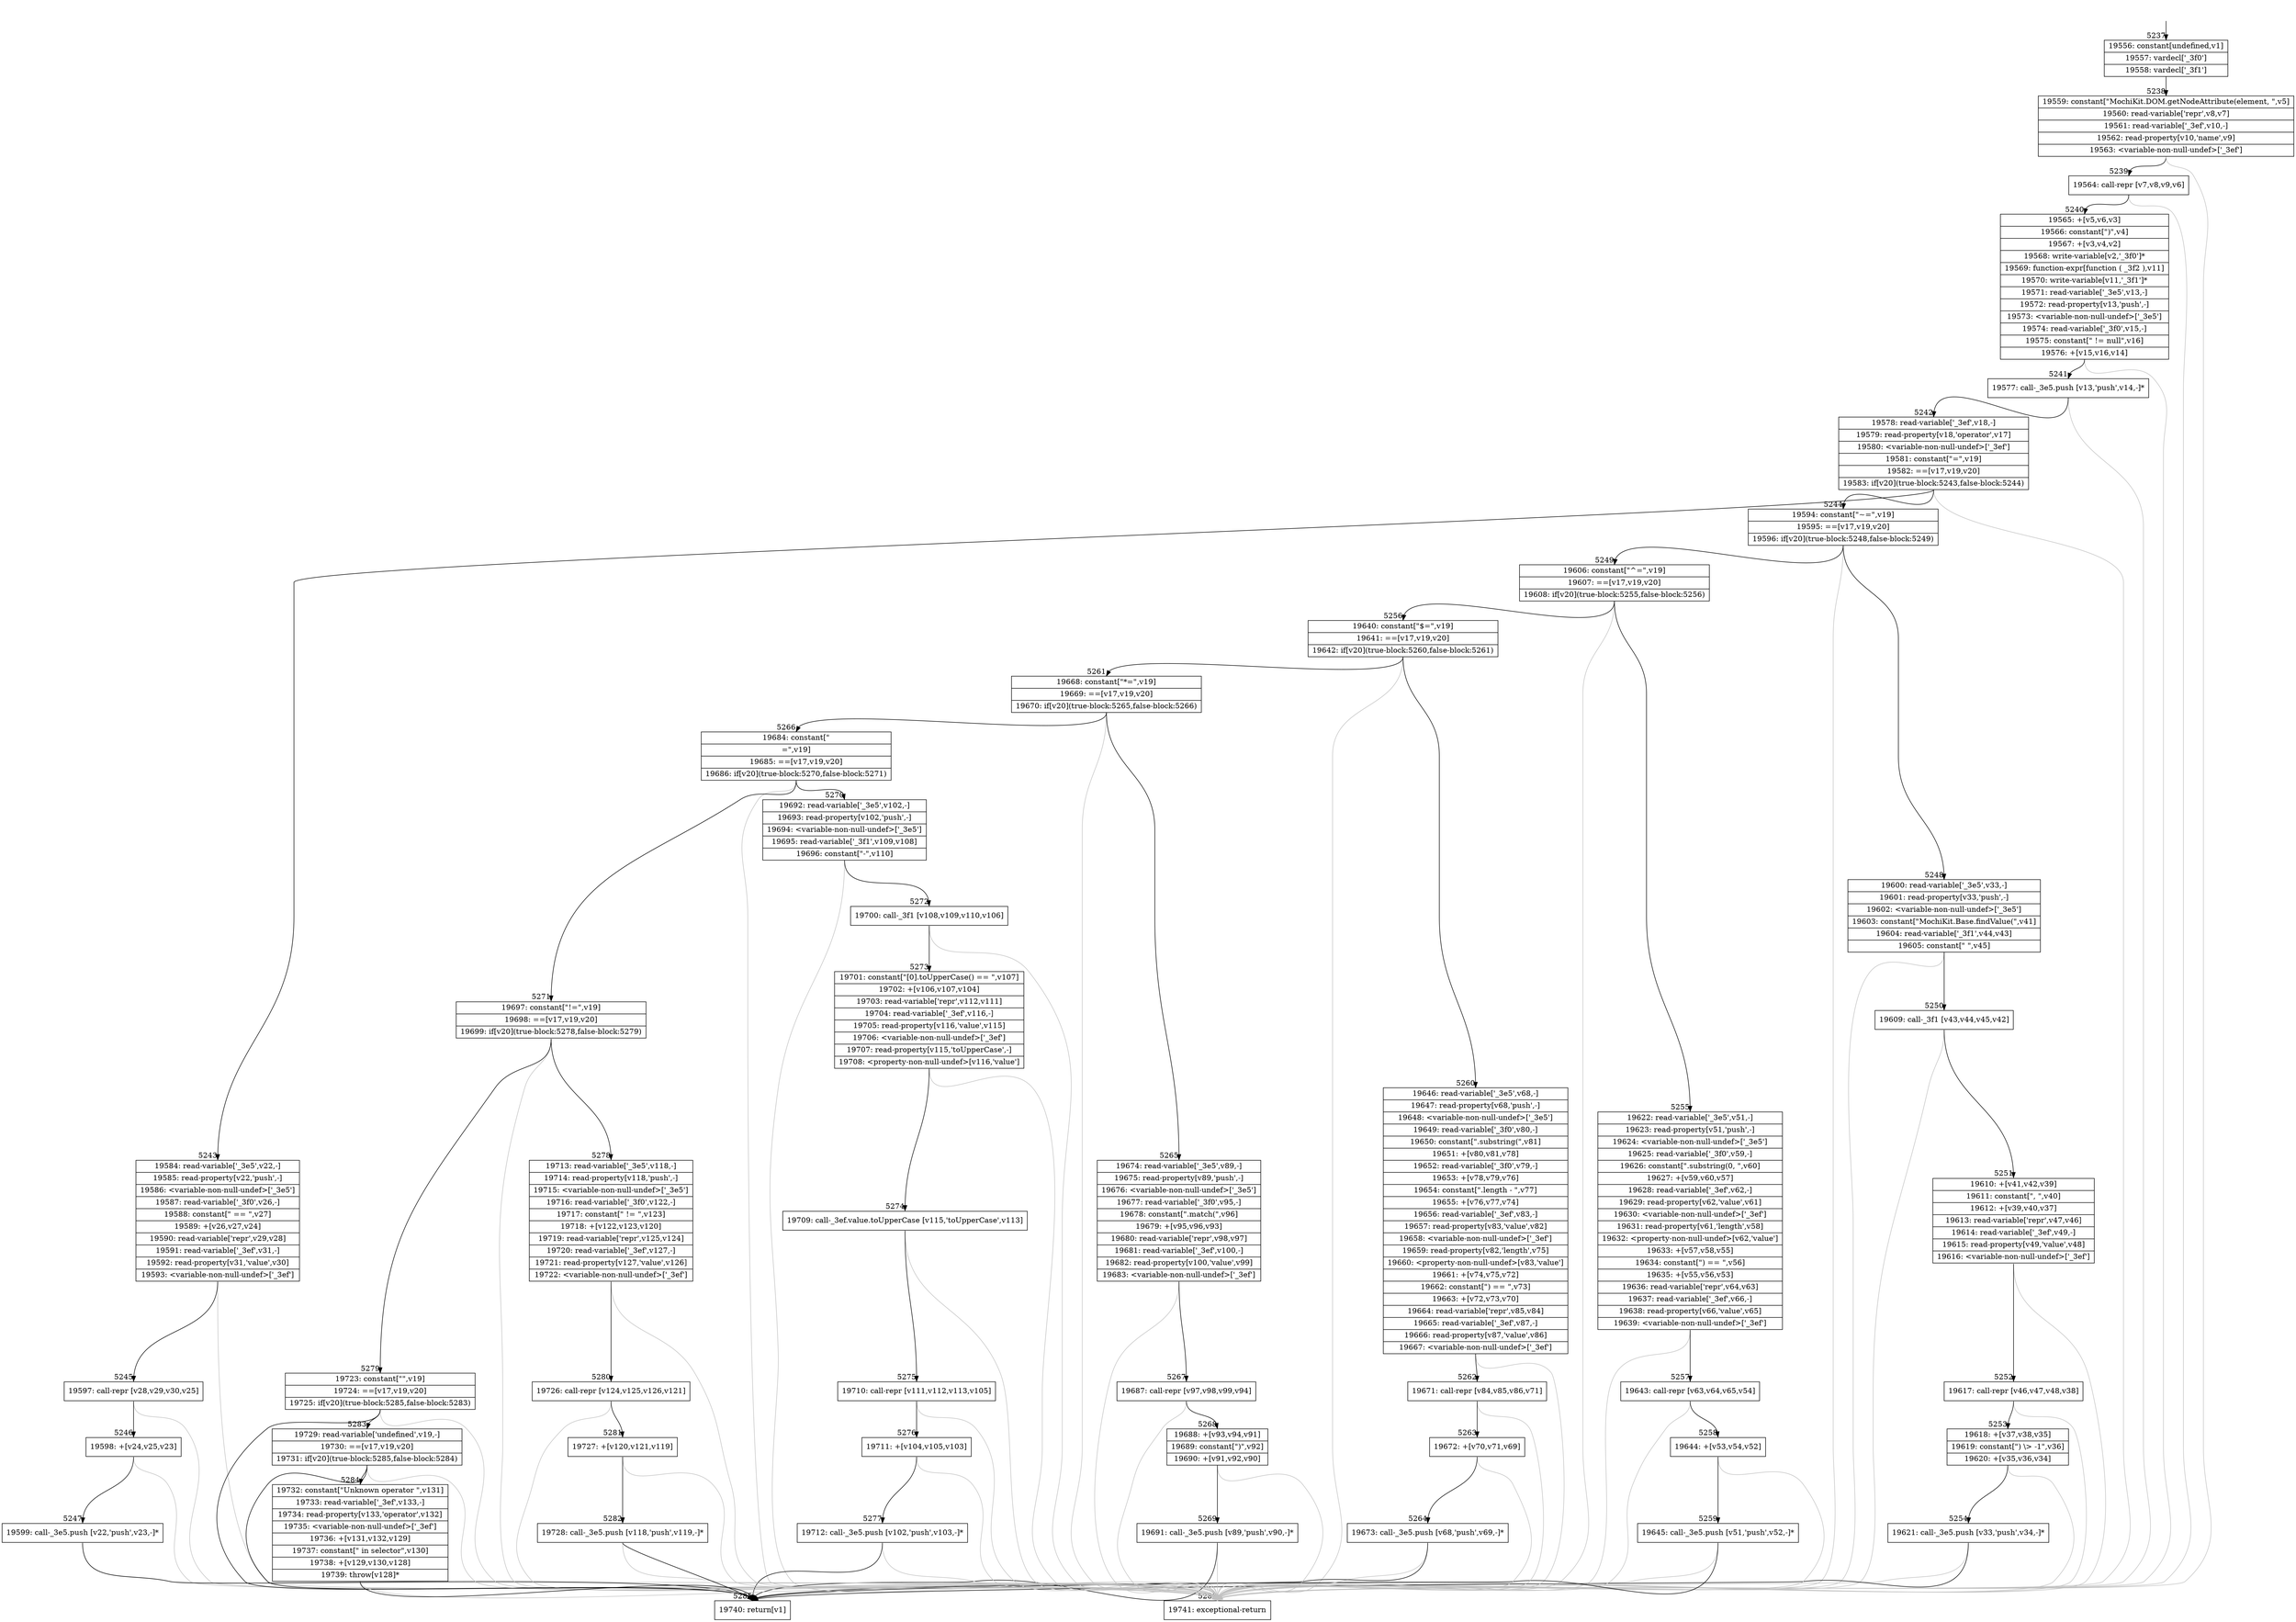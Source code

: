 digraph {
rankdir="TD"
BB_entry369[shape=none,label=""];
BB_entry369 -> BB5237 [tailport=s, headport=n, headlabel="    5237"]
BB5237 [shape=record label="{19556: constant[undefined,v1]|19557: vardecl['_3f0']|19558: vardecl['_3f1']}" ] 
BB5237 -> BB5238 [tailport=s, headport=n, headlabel="      5238"]
BB5238 [shape=record label="{19559: constant[\"MochiKit.DOM.getNodeAttribute(element, \",v5]|19560: read-variable['repr',v8,v7]|19561: read-variable['_3ef',v10,-]|19562: read-property[v10,'name',v9]|19563: \<variable-non-null-undef\>['_3ef']}" ] 
BB5238 -> BB5239 [tailport=s, headport=n, headlabel="      5239"]
BB5238 -> BB5286 [tailport=s, headport=n, color=gray, headlabel="      5286"]
BB5239 [shape=record label="{19564: call-repr [v7,v8,v9,v6]}" ] 
BB5239 -> BB5240 [tailport=s, headport=n, headlabel="      5240"]
BB5239 -> BB5286 [tailport=s, headport=n, color=gray]
BB5240 [shape=record label="{19565: +[v5,v6,v3]|19566: constant[\")\",v4]|19567: +[v3,v4,v2]|19568: write-variable[v2,'_3f0']*|19569: function-expr[function ( _3f2 ),v11]|19570: write-variable[v11,'_3f1']*|19571: read-variable['_3e5',v13,-]|19572: read-property[v13,'push',-]|19573: \<variable-non-null-undef\>['_3e5']|19574: read-variable['_3f0',v15,-]|19575: constant[\" != null\",v16]|19576: +[v15,v16,v14]}" ] 
BB5240 -> BB5241 [tailport=s, headport=n, headlabel="      5241"]
BB5240 -> BB5286 [tailport=s, headport=n, color=gray]
BB5241 [shape=record label="{19577: call-_3e5.push [v13,'push',v14,-]*}" ] 
BB5241 -> BB5242 [tailport=s, headport=n, headlabel="      5242"]
BB5241 -> BB5286 [tailport=s, headport=n, color=gray]
BB5242 [shape=record label="{19578: read-variable['_3ef',v18,-]|19579: read-property[v18,'operator',v17]|19580: \<variable-non-null-undef\>['_3ef']|19581: constant[\"=\",v19]|19582: ==[v17,v19,v20]|19583: if[v20](true-block:5243,false-block:5244)}" ] 
BB5242 -> BB5243 [tailport=s, headport=n, headlabel="      5243"]
BB5242 -> BB5244 [tailport=s, headport=n, headlabel="      5244"]
BB5242 -> BB5286 [tailport=s, headport=n, color=gray]
BB5243 [shape=record label="{19584: read-variable['_3e5',v22,-]|19585: read-property[v22,'push',-]|19586: \<variable-non-null-undef\>['_3e5']|19587: read-variable['_3f0',v26,-]|19588: constant[\" == \",v27]|19589: +[v26,v27,v24]|19590: read-variable['repr',v29,v28]|19591: read-variable['_3ef',v31,-]|19592: read-property[v31,'value',v30]|19593: \<variable-non-null-undef\>['_3ef']}" ] 
BB5243 -> BB5245 [tailport=s, headport=n, headlabel="      5245"]
BB5243 -> BB5286 [tailport=s, headport=n, color=gray]
BB5244 [shape=record label="{19594: constant[\"~=\",v19]|19595: ==[v17,v19,v20]|19596: if[v20](true-block:5248,false-block:5249)}" ] 
BB5244 -> BB5248 [tailport=s, headport=n, headlabel="      5248"]
BB5244 -> BB5249 [tailport=s, headport=n, headlabel="      5249"]
BB5244 -> BB5286 [tailport=s, headport=n, color=gray]
BB5245 [shape=record label="{19597: call-repr [v28,v29,v30,v25]}" ] 
BB5245 -> BB5246 [tailport=s, headport=n, headlabel="      5246"]
BB5245 -> BB5286 [tailport=s, headport=n, color=gray]
BB5246 [shape=record label="{19598: +[v24,v25,v23]}" ] 
BB5246 -> BB5247 [tailport=s, headport=n, headlabel="      5247"]
BB5246 -> BB5286 [tailport=s, headport=n, color=gray]
BB5247 [shape=record label="{19599: call-_3e5.push [v22,'push',v23,-]*}" ] 
BB5247 -> BB5285 [tailport=s, headport=n, headlabel="      5285"]
BB5247 -> BB5286 [tailport=s, headport=n, color=gray]
BB5248 [shape=record label="{19600: read-variable['_3e5',v33,-]|19601: read-property[v33,'push',-]|19602: \<variable-non-null-undef\>['_3e5']|19603: constant[\"MochiKit.Base.findValue(\",v41]|19604: read-variable['_3f1',v44,v43]|19605: constant[\" \",v45]}" ] 
BB5248 -> BB5250 [tailport=s, headport=n, headlabel="      5250"]
BB5248 -> BB5286 [tailport=s, headport=n, color=gray]
BB5249 [shape=record label="{19606: constant[\"^=\",v19]|19607: ==[v17,v19,v20]|19608: if[v20](true-block:5255,false-block:5256)}" ] 
BB5249 -> BB5255 [tailport=s, headport=n, headlabel="      5255"]
BB5249 -> BB5256 [tailport=s, headport=n, headlabel="      5256"]
BB5249 -> BB5286 [tailport=s, headport=n, color=gray]
BB5250 [shape=record label="{19609: call-_3f1 [v43,v44,v45,v42]}" ] 
BB5250 -> BB5251 [tailport=s, headport=n, headlabel="      5251"]
BB5250 -> BB5286 [tailport=s, headport=n, color=gray]
BB5251 [shape=record label="{19610: +[v41,v42,v39]|19611: constant[\", \",v40]|19612: +[v39,v40,v37]|19613: read-variable['repr',v47,v46]|19614: read-variable['_3ef',v49,-]|19615: read-property[v49,'value',v48]|19616: \<variable-non-null-undef\>['_3ef']}" ] 
BB5251 -> BB5252 [tailport=s, headport=n, headlabel="      5252"]
BB5251 -> BB5286 [tailport=s, headport=n, color=gray]
BB5252 [shape=record label="{19617: call-repr [v46,v47,v48,v38]}" ] 
BB5252 -> BB5253 [tailport=s, headport=n, headlabel="      5253"]
BB5252 -> BB5286 [tailport=s, headport=n, color=gray]
BB5253 [shape=record label="{19618: +[v37,v38,v35]|19619: constant[\") \\\> -1\",v36]|19620: +[v35,v36,v34]}" ] 
BB5253 -> BB5254 [tailport=s, headport=n, headlabel="      5254"]
BB5253 -> BB5286 [tailport=s, headport=n, color=gray]
BB5254 [shape=record label="{19621: call-_3e5.push [v33,'push',v34,-]*}" ] 
BB5254 -> BB5285 [tailport=s, headport=n]
BB5254 -> BB5286 [tailport=s, headport=n, color=gray]
BB5255 [shape=record label="{19622: read-variable['_3e5',v51,-]|19623: read-property[v51,'push',-]|19624: \<variable-non-null-undef\>['_3e5']|19625: read-variable['_3f0',v59,-]|19626: constant[\".substring(0, \",v60]|19627: +[v59,v60,v57]|19628: read-variable['_3ef',v62,-]|19629: read-property[v62,'value',v61]|19630: \<variable-non-null-undef\>['_3ef']|19631: read-property[v61,'length',v58]|19632: \<property-non-null-undef\>[v62,'value']|19633: +[v57,v58,v55]|19634: constant[\") == \",v56]|19635: +[v55,v56,v53]|19636: read-variable['repr',v64,v63]|19637: read-variable['_3ef',v66,-]|19638: read-property[v66,'value',v65]|19639: \<variable-non-null-undef\>['_3ef']}" ] 
BB5255 -> BB5257 [tailport=s, headport=n, headlabel="      5257"]
BB5255 -> BB5286 [tailport=s, headport=n, color=gray]
BB5256 [shape=record label="{19640: constant[\"$=\",v19]|19641: ==[v17,v19,v20]|19642: if[v20](true-block:5260,false-block:5261)}" ] 
BB5256 -> BB5260 [tailport=s, headport=n, headlabel="      5260"]
BB5256 -> BB5261 [tailport=s, headport=n, headlabel="      5261"]
BB5256 -> BB5286 [tailport=s, headport=n, color=gray]
BB5257 [shape=record label="{19643: call-repr [v63,v64,v65,v54]}" ] 
BB5257 -> BB5258 [tailport=s, headport=n, headlabel="      5258"]
BB5257 -> BB5286 [tailport=s, headport=n, color=gray]
BB5258 [shape=record label="{19644: +[v53,v54,v52]}" ] 
BB5258 -> BB5259 [tailport=s, headport=n, headlabel="      5259"]
BB5258 -> BB5286 [tailport=s, headport=n, color=gray]
BB5259 [shape=record label="{19645: call-_3e5.push [v51,'push',v52,-]*}" ] 
BB5259 -> BB5285 [tailport=s, headport=n]
BB5259 -> BB5286 [tailport=s, headport=n, color=gray]
BB5260 [shape=record label="{19646: read-variable['_3e5',v68,-]|19647: read-property[v68,'push',-]|19648: \<variable-non-null-undef\>['_3e5']|19649: read-variable['_3f0',v80,-]|19650: constant[\".substring(\",v81]|19651: +[v80,v81,v78]|19652: read-variable['_3f0',v79,-]|19653: +[v78,v79,v76]|19654: constant[\".length - \",v77]|19655: +[v76,v77,v74]|19656: read-variable['_3ef',v83,-]|19657: read-property[v83,'value',v82]|19658: \<variable-non-null-undef\>['_3ef']|19659: read-property[v82,'length',v75]|19660: \<property-non-null-undef\>[v83,'value']|19661: +[v74,v75,v72]|19662: constant[\") == \",v73]|19663: +[v72,v73,v70]|19664: read-variable['repr',v85,v84]|19665: read-variable['_3ef',v87,-]|19666: read-property[v87,'value',v86]|19667: \<variable-non-null-undef\>['_3ef']}" ] 
BB5260 -> BB5262 [tailport=s, headport=n, headlabel="      5262"]
BB5260 -> BB5286 [tailport=s, headport=n, color=gray]
BB5261 [shape=record label="{19668: constant[\"*=\",v19]|19669: ==[v17,v19,v20]|19670: if[v20](true-block:5265,false-block:5266)}" ] 
BB5261 -> BB5265 [tailport=s, headport=n, headlabel="      5265"]
BB5261 -> BB5266 [tailport=s, headport=n, headlabel="      5266"]
BB5261 -> BB5286 [tailport=s, headport=n, color=gray]
BB5262 [shape=record label="{19671: call-repr [v84,v85,v86,v71]}" ] 
BB5262 -> BB5263 [tailport=s, headport=n, headlabel="      5263"]
BB5262 -> BB5286 [tailport=s, headport=n, color=gray]
BB5263 [shape=record label="{19672: +[v70,v71,v69]}" ] 
BB5263 -> BB5264 [tailport=s, headport=n, headlabel="      5264"]
BB5263 -> BB5286 [tailport=s, headport=n, color=gray]
BB5264 [shape=record label="{19673: call-_3e5.push [v68,'push',v69,-]*}" ] 
BB5264 -> BB5285 [tailport=s, headport=n]
BB5264 -> BB5286 [tailport=s, headport=n, color=gray]
BB5265 [shape=record label="{19674: read-variable['_3e5',v89,-]|19675: read-property[v89,'push',-]|19676: \<variable-non-null-undef\>['_3e5']|19677: read-variable['_3f0',v95,-]|19678: constant[\".match(\",v96]|19679: +[v95,v96,v93]|19680: read-variable['repr',v98,v97]|19681: read-variable['_3ef',v100,-]|19682: read-property[v100,'value',v99]|19683: \<variable-non-null-undef\>['_3ef']}" ] 
BB5265 -> BB5267 [tailport=s, headport=n, headlabel="      5267"]
BB5265 -> BB5286 [tailport=s, headport=n, color=gray]
BB5266 [shape=record label="{19684: constant[\"|=\",v19]|19685: ==[v17,v19,v20]|19686: if[v20](true-block:5270,false-block:5271)}" ] 
BB5266 -> BB5270 [tailport=s, headport=n, headlabel="      5270"]
BB5266 -> BB5271 [tailport=s, headport=n, headlabel="      5271"]
BB5266 -> BB5286 [tailport=s, headport=n, color=gray]
BB5267 [shape=record label="{19687: call-repr [v97,v98,v99,v94]}" ] 
BB5267 -> BB5268 [tailport=s, headport=n, headlabel="      5268"]
BB5267 -> BB5286 [tailport=s, headport=n, color=gray]
BB5268 [shape=record label="{19688: +[v93,v94,v91]|19689: constant[\")\",v92]|19690: +[v91,v92,v90]}" ] 
BB5268 -> BB5269 [tailport=s, headport=n, headlabel="      5269"]
BB5268 -> BB5286 [tailport=s, headport=n, color=gray]
BB5269 [shape=record label="{19691: call-_3e5.push [v89,'push',v90,-]*}" ] 
BB5269 -> BB5285 [tailport=s, headport=n]
BB5269 -> BB5286 [tailport=s, headport=n, color=gray]
BB5270 [shape=record label="{19692: read-variable['_3e5',v102,-]|19693: read-property[v102,'push',-]|19694: \<variable-non-null-undef\>['_3e5']|19695: read-variable['_3f1',v109,v108]|19696: constant[\"-\",v110]}" ] 
BB5270 -> BB5272 [tailport=s, headport=n, headlabel="      5272"]
BB5270 -> BB5286 [tailport=s, headport=n, color=gray]
BB5271 [shape=record label="{19697: constant[\"!=\",v19]|19698: ==[v17,v19,v20]|19699: if[v20](true-block:5278,false-block:5279)}" ] 
BB5271 -> BB5278 [tailport=s, headport=n, headlabel="      5278"]
BB5271 -> BB5279 [tailport=s, headport=n, headlabel="      5279"]
BB5271 -> BB5286 [tailport=s, headport=n, color=gray]
BB5272 [shape=record label="{19700: call-_3f1 [v108,v109,v110,v106]}" ] 
BB5272 -> BB5273 [tailport=s, headport=n, headlabel="      5273"]
BB5272 -> BB5286 [tailport=s, headport=n, color=gray]
BB5273 [shape=record label="{19701: constant[\"[0].toUpperCase() == \",v107]|19702: +[v106,v107,v104]|19703: read-variable['repr',v112,v111]|19704: read-variable['_3ef',v116,-]|19705: read-property[v116,'value',v115]|19706: \<variable-non-null-undef\>['_3ef']|19707: read-property[v115,'toUpperCase',-]|19708: \<property-non-null-undef\>[v116,'value']}" ] 
BB5273 -> BB5274 [tailport=s, headport=n, headlabel="      5274"]
BB5273 -> BB5286 [tailport=s, headport=n, color=gray]
BB5274 [shape=record label="{19709: call-_3ef.value.toUpperCase [v115,'toUpperCase',v113]}" ] 
BB5274 -> BB5275 [tailport=s, headport=n, headlabel="      5275"]
BB5274 -> BB5286 [tailport=s, headport=n, color=gray]
BB5275 [shape=record label="{19710: call-repr [v111,v112,v113,v105]}" ] 
BB5275 -> BB5276 [tailport=s, headport=n, headlabel="      5276"]
BB5275 -> BB5286 [tailport=s, headport=n, color=gray]
BB5276 [shape=record label="{19711: +[v104,v105,v103]}" ] 
BB5276 -> BB5277 [tailport=s, headport=n, headlabel="      5277"]
BB5276 -> BB5286 [tailport=s, headport=n, color=gray]
BB5277 [shape=record label="{19712: call-_3e5.push [v102,'push',v103,-]*}" ] 
BB5277 -> BB5285 [tailport=s, headport=n]
BB5277 -> BB5286 [tailport=s, headport=n, color=gray]
BB5278 [shape=record label="{19713: read-variable['_3e5',v118,-]|19714: read-property[v118,'push',-]|19715: \<variable-non-null-undef\>['_3e5']|19716: read-variable['_3f0',v122,-]|19717: constant[\" != \",v123]|19718: +[v122,v123,v120]|19719: read-variable['repr',v125,v124]|19720: read-variable['_3ef',v127,-]|19721: read-property[v127,'value',v126]|19722: \<variable-non-null-undef\>['_3ef']}" ] 
BB5278 -> BB5280 [tailport=s, headport=n, headlabel="      5280"]
BB5278 -> BB5286 [tailport=s, headport=n, color=gray]
BB5279 [shape=record label="{19723: constant[\"\",v19]|19724: ==[v17,v19,v20]|19725: if[v20](true-block:5285,false-block:5283)}" ] 
BB5279 -> BB5285 [tailport=s, headport=n]
BB5279 -> BB5283 [tailport=s, headport=n, headlabel="      5283"]
BB5279 -> BB5286 [tailport=s, headport=n, color=gray]
BB5280 [shape=record label="{19726: call-repr [v124,v125,v126,v121]}" ] 
BB5280 -> BB5281 [tailport=s, headport=n, headlabel="      5281"]
BB5280 -> BB5286 [tailport=s, headport=n, color=gray]
BB5281 [shape=record label="{19727: +[v120,v121,v119]}" ] 
BB5281 -> BB5282 [tailport=s, headport=n, headlabel="      5282"]
BB5281 -> BB5286 [tailport=s, headport=n, color=gray]
BB5282 [shape=record label="{19728: call-_3e5.push [v118,'push',v119,-]*}" ] 
BB5282 -> BB5285 [tailport=s, headport=n]
BB5282 -> BB5286 [tailport=s, headport=n, color=gray]
BB5283 [shape=record label="{19729: read-variable['undefined',v19,-]|19730: ==[v17,v19,v20]|19731: if[v20](true-block:5285,false-block:5284)}" ] 
BB5283 -> BB5285 [tailport=s, headport=n]
BB5283 -> BB5284 [tailport=s, headport=n, headlabel="      5284"]
BB5283 -> BB5286 [tailport=s, headport=n, color=gray]
BB5284 [shape=record label="{19732: constant[\"Unknown operator \",v131]|19733: read-variable['_3ef',v133,-]|19734: read-property[v133,'operator',v132]|19735: \<variable-non-null-undef\>['_3ef']|19736: +[v131,v132,v129]|19737: constant[\" in selector\",v130]|19738: +[v129,v130,v128]|19739: throw[v128]*}" ] 
BB5284 -> BB5285 [tailport=s, headport=n]
BB5284 -> BB5286 [tailport=s, headport=n, color=gray]
BB5285 [shape=record label="{19740: return[v1]}" ] 
BB5286 [shape=record label="{19741: exceptional-return}" ] 
//#$~ 3785
}
